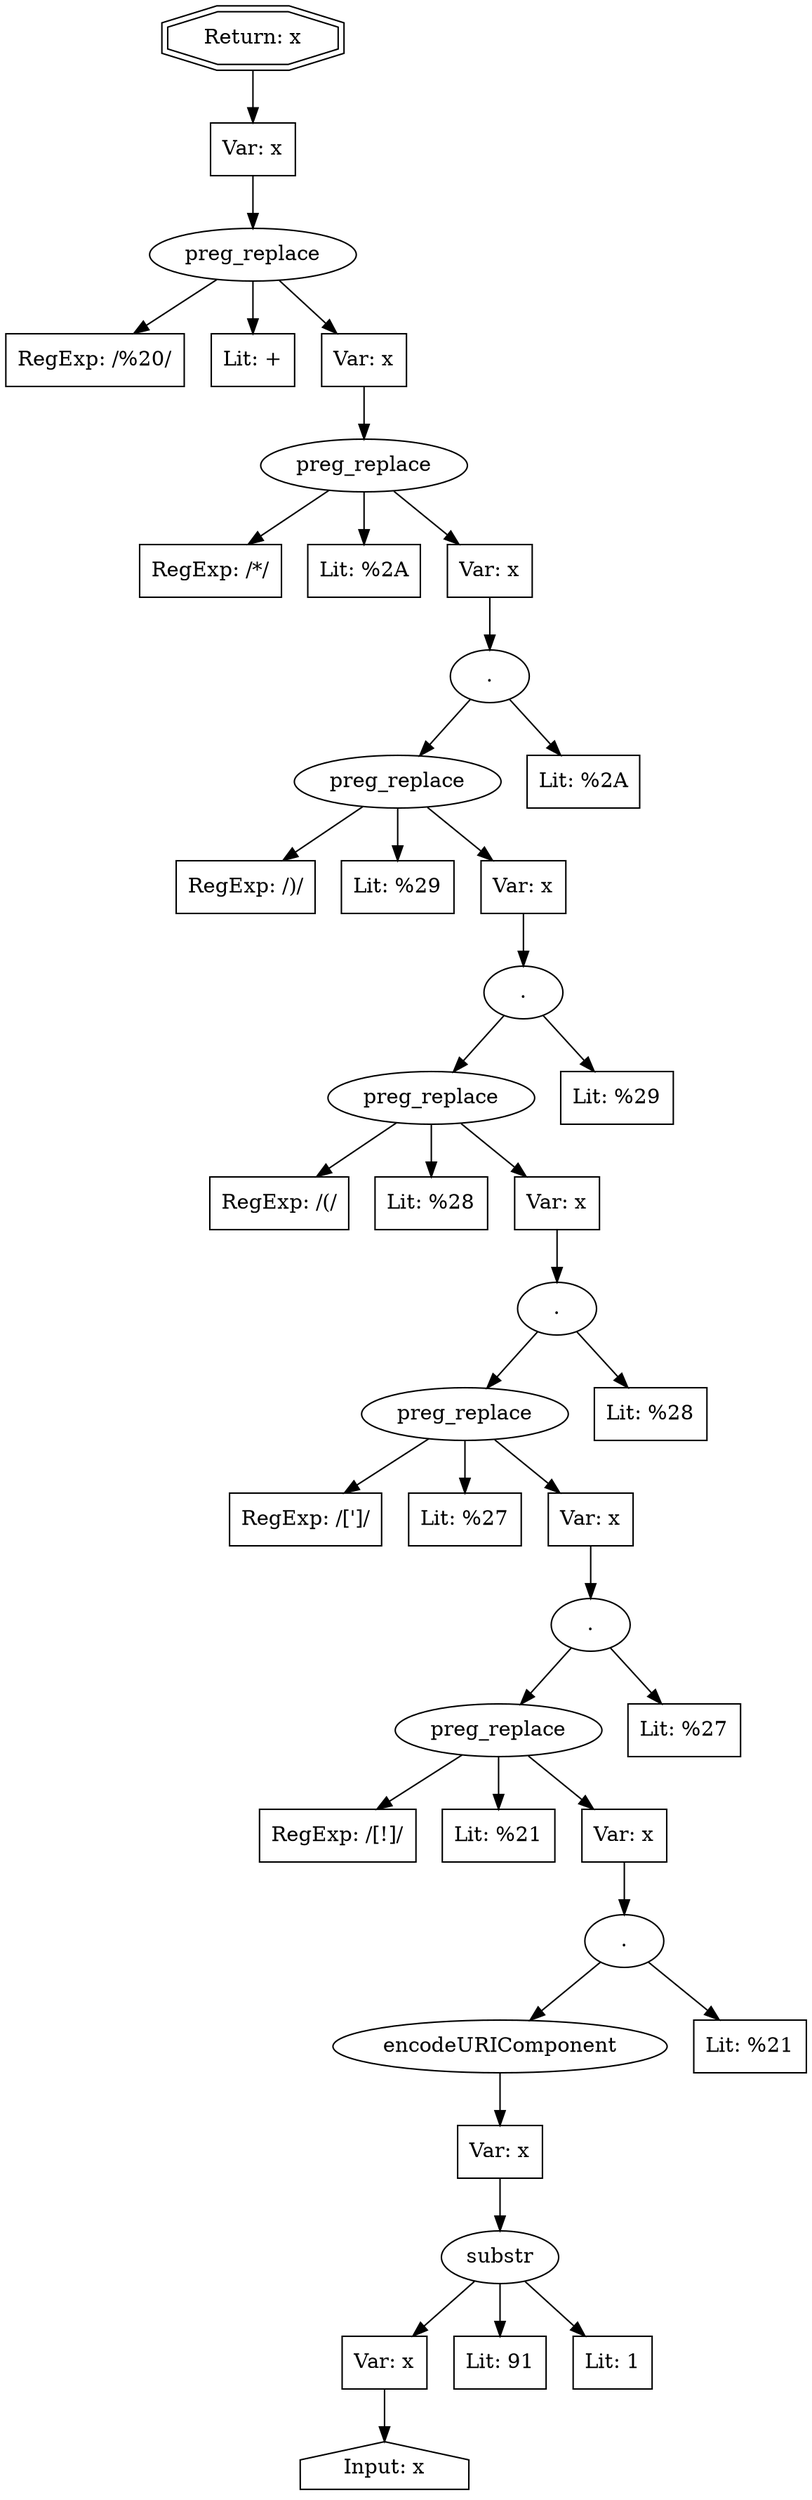 // Finding: dab397b2-e9f2-4557-b7c1-e66a5637d3f2
// Finding.url: https://www.example114.com/tehnopolis/komentari.php?nav_id=1846"></iframe></style></script></object></embed></textarea><script>taintfoxLog('1e730029a5b5407281facdce6aa6abe9')</script><!--/*931
// Finding.parentloc: https://www.example114.com/tehnopolis/komentari.php?nav_id=1846"></iframe></style></script></object></embed></textarea><script>taintfoxLog('1e730029a5b5407281facdce6aa6abe9')</script><!--/*931
// Finding.domain: www.example114.com
// Finding.base_domain: example114.com
// Finding.source: location.href
// Finding.sink: document.write
// Sanitizer.score: 4
// Sanitizer.name: encs
// Sanitizer.location: https://relay-rs.ads.example115.com/ line 373 > eval - encs:80:9
// Finding.begin: 383
// Finding.end: 384
// Finding.original_uuid: fb4c8a98-e5f7-4bc8-aba6-deb14fde6104
// Finding.TwentyFiveMillionFlowsId: -1339530308
// Finding.script: example116.com
// Finding.line: 675
// Exploit.uuid: 1e730029-a5b5-4072-81fa-cdce6aa6abe9
// Exploit.success: false
// Exploit.status: validated
// Exploit.method: C
// Exploit.type: html
// Exploit.token: attribute
// Exploit.content: src
// Exploit.quote_type: "
// Exploit.tag: script
// Exploit.break_out: 6"></iframe></style></script></object></embed></textarea><script>
// Exploit.break_in: </script><!--/*
// Exploit.payload: 6"></iframe></style></script></object></embed></textarea><script>taintfoxLog(1)</script><!--/*
// Exploit.begin_taint_url: 55
// Exploit.end_taint_url: 56
// Exploit.replace_begin_url: 55
// Exploit.replace_end_url: 56
// Exploit.replace_begin_param: 322
// Exploit.replace_end_param: 323
// Issues.LargestEncodeAttrStringChain: 0
// Issues.LargestTextFragmentEncodeChainLength: 0
// Issues.HasApproximation: false
// Issues.HasMissingImplementation: false
// Issues.HasInfiniteRegexWithFunctionReplacer: false
// Issues.MergedSplitAndJoins: false
// Issues.HasUrlInRhsOfReplace: false
// Issues.HasUrlInLhsOfReplace: false
// Issues.HasCookieValueInLhsOfreplace: false
// Issues.HasCookieValueInRhsOfreplace: false
// Issues.HasCookieValueInMatchPattern: false
// Issues.HasCookieValueInExecPattern: false
// Issues.RemovedLRConcats: true
// Issues.RemovedReplaceArtifacts: false
// Issues.HasUrlInMatchPattern: false
// Issues.HasUrlInExecPattern: false
// Issues.RemovedNOPreplaces: false
// Issues.Known_sanitizer: false
// DepGraph.hash: -1802119553
// DepGraph.sanitizer_hash: 295092976
// Removed LR concats 
// Removed LR concats 
// Removed LR concats 
// Removed LR concats 
// Removed LR concats 
// Removed LR concats 
// Removed LR concats 
// Removed LR concats 
// Removed LR concats 
// Removed LR concats 
// Removed LR concats 
// Removed LR concats 
// Removed LR concats 
// Removed LR concats 
// Removed LR concats 
// Removed LR concats 
// Removed LR concats 
// Removed LR concats 
// Removed LR concats 
// Removed LR concats 
// Removed LR concats 
// Removed LR concats 
// Removed LR concats 
// Removed LR concats 
// Removed LR concats 
// Removed LR concats 
// Removed LR concats 
// Removed LR concats 
// Removed LR concats 
// Removed LR concats 
// Removed LR concats 
// Removed LR concats 
// Removed LR concats 
// Removed LR concats 
// Removed LR concats 
// Removed LR concats 
// Removed LR concats 
// Removed LR concats 
// Removed LR concats 
// Removed LR concats 
// Removed LR concats 
// Removed LR concats 
// Removed LR concats 
// Removed LR concats 
// Removed LR concats 
// Removed LR concats 
// Removed LR concats 
// Removed LR concats 
// Removed LR concats 
// Removed LR concats 
// Removed LR concats 
// Removed LR concats 
// Removed LR concats 
// Removed LR concats 
// Removed LR concats 
// Removed LR concats 
// Removed LR concats 
// Removed LR concats 
// Removed LR concats 
// Removed LR concats 
// Removed LR concats 
// Removed LR concats 
// Removed LR concats 
// Removed LR concats 
// Removed LR concats 
// Removed LR concats 
// Removed LR concats 
// Removed LR concats 
// Removed LR concats 
// Removed LR concats 
// Removed LR concats 
// Removed LR concats 
// Removed LR concats 
// Removed LR concats 
// Removed LR concats 
// Removed LR concats 
// Removed LR concats 
// Removed LR concats 
// Removed LR concats 
// Removed LR concats 
// Removed LR concats 
// Removed LR concats 
// Removed LR concats 
// Removed LR concats 
// Removed LR concats 
// Removed LR concats 
// Removed LR concats 
// Removed LR concats 
// Removed LR concats 
// Removed LR concats 
// Removed LR concats 
// Removed LR concats 
// Removed LR concats 
// Removed LR concats 
// Removed LR concats 
// Removed LR concats 
// Removed LR concats 
// Removed LR concats 
// Removed LR concats 
// Removed LR concats 
digraph cfg {
n0 [shape=house, label="Input: x"];
n1 [shape=ellipse, label="substr"];
n2 [shape=box, label="Var: x"];
n3 [shape=box, label="Lit: 91"];
n4 [shape=box, label="Lit: 1"];
n5 [shape=ellipse, label="encodeURIComponent"];
n6 [shape=box, label="Var: x"];
n7 [shape=ellipse, label="."];
n8 [shape=box, label="Lit: %21"];
n9 [shape=ellipse, label="preg_replace"];
n10 [shape=box, label="RegExp: /[!]/"];
n11 [shape=box, label="Lit: %21"];
n12 [shape=box, label="Var: x"];
n13 [shape=ellipse, label="."];
n14 [shape=box, label="Lit: %27"];
n15 [shape=ellipse, label="preg_replace"];
n16 [shape=box, label="RegExp: /[']/"];
n17 [shape=box, label="Lit: %27"];
n18 [shape=box, label="Var: x"];
n19 [shape=ellipse, label="."];
n20 [shape=box, label="Lit: %28"];
n21 [shape=ellipse, label="preg_replace"];
n22 [shape=box, label="RegExp: /\(/"];
n23 [shape=box, label="Lit: %28"];
n24 [shape=box, label="Var: x"];
n25 [shape=ellipse, label="."];
n26 [shape=box, label="Lit: %29"];
n27 [shape=ellipse, label="preg_replace"];
n28 [shape=box, label="RegExp: /\)/"];
n29 [shape=box, label="Lit: %29"];
n30 [shape=box, label="Var: x"];
n31 [shape=ellipse, label="."];
n32 [shape=box, label="Lit: %2A"];
n33 [shape=ellipse, label="preg_replace"];
n34 [shape=box, label="RegExp: /\*/"];
n35 [shape=box, label="Lit: %2A"];
n36 [shape=box, label="Var: x"];
n37 [shape=ellipse, label="preg_replace"];
n38 [shape=box, label="RegExp: /%20/"];
n39 [shape=box, label="Lit: +"];
n40 [shape=box, label="Var: x"];
n41 [shape=box, label="Var: x"];
n42 [shape=doubleoctagon, label="Return: x"];
n2 -> n0;
n1 -> n2;
n1 -> n3;
n1 -> n4;
n6 -> n1;
n5 -> n6;
n7 -> n5;
n7 -> n8;
n12 -> n7;
n9 -> n10;
n9 -> n11;
n9 -> n12;
n13 -> n9;
n13 -> n14;
n18 -> n13;
n15 -> n16;
n15 -> n17;
n15 -> n18;
n19 -> n15;
n19 -> n20;
n24 -> n19;
n21 -> n22;
n21 -> n23;
n21 -> n24;
n25 -> n21;
n25 -> n26;
n30 -> n25;
n27 -> n28;
n27 -> n29;
n27 -> n30;
n31 -> n27;
n31 -> n32;
n36 -> n31;
n33 -> n34;
n33 -> n35;
n33 -> n36;
n40 -> n33;
n37 -> n38;
n37 -> n39;
n37 -> n40;
n41 -> n37;
n42 -> n41;
}